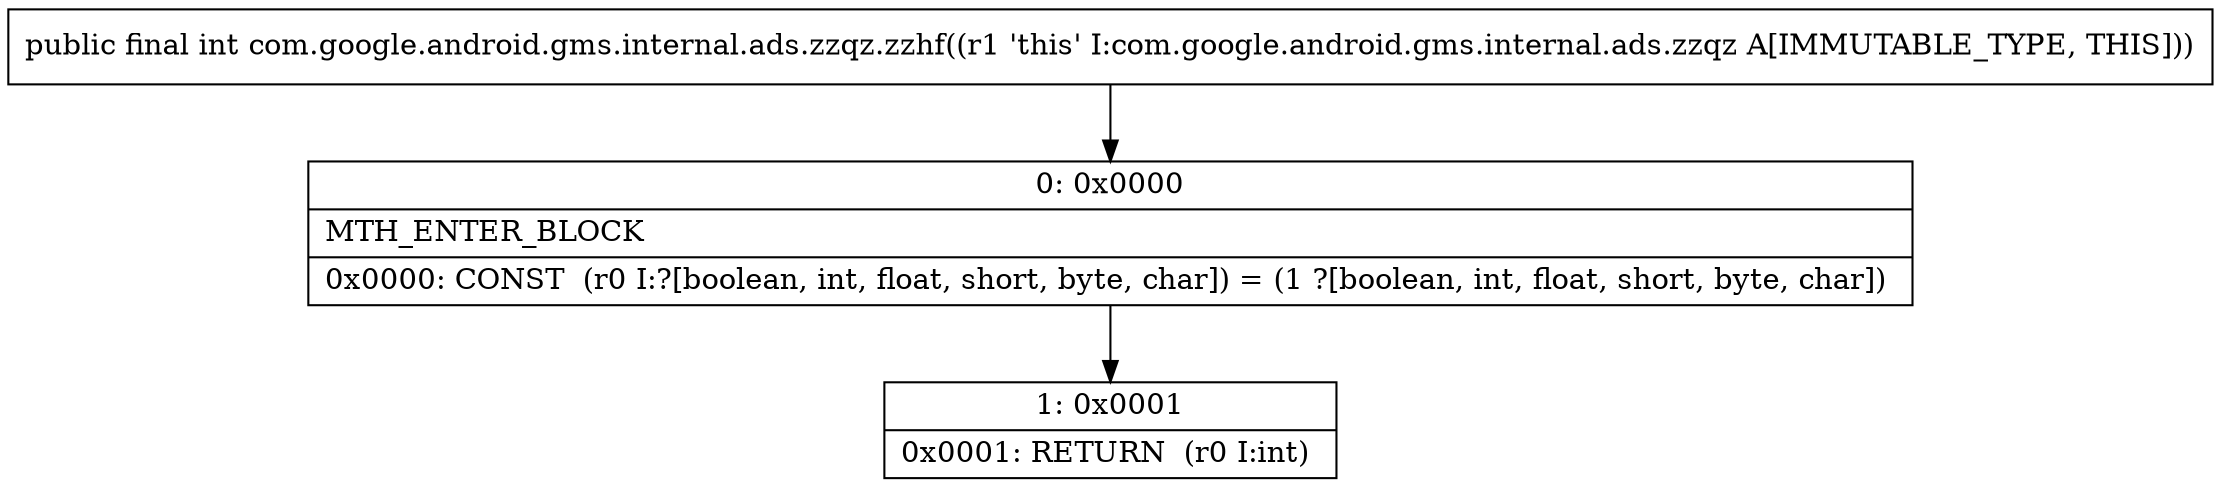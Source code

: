 digraph "CFG forcom.google.android.gms.internal.ads.zzqz.zzhf()I" {
Node_0 [shape=record,label="{0\:\ 0x0000|MTH_ENTER_BLOCK\l|0x0000: CONST  (r0 I:?[boolean, int, float, short, byte, char]) = (1 ?[boolean, int, float, short, byte, char]) \l}"];
Node_1 [shape=record,label="{1\:\ 0x0001|0x0001: RETURN  (r0 I:int) \l}"];
MethodNode[shape=record,label="{public final int com.google.android.gms.internal.ads.zzqz.zzhf((r1 'this' I:com.google.android.gms.internal.ads.zzqz A[IMMUTABLE_TYPE, THIS])) }"];
MethodNode -> Node_0;
Node_0 -> Node_1;
}

